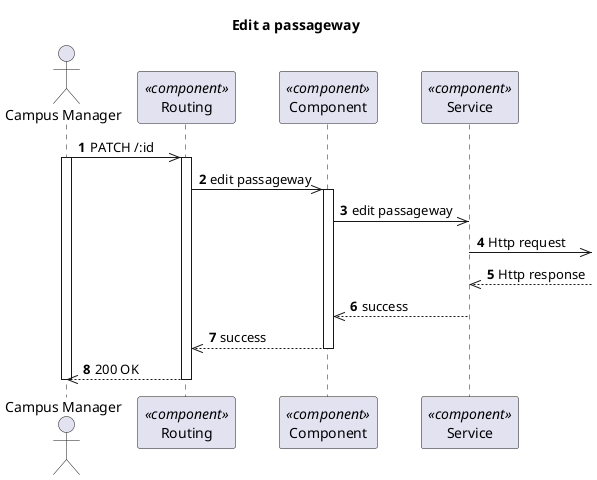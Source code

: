 @startuml Process View - Level 3 - Edit a passageway

autonumber
skinparam packageStyle rect

title Edit a passageway

actor "Campus Manager" as CM
participant "Routing" as routing <<component>>
participant "Component" as comp <<component>>
participant "Service" as service <<component>>


CM->> routing : PATCH /:id
activate CM
activate routing
routing ->> comp : edit passageway

activate comp
comp ->> service : edit passageway

service ->> : Http request
service <<-- : Http response

service -->> comp : success
deactivate service

comp -->> routing : success
deactivate comp

CM<<-- routing : 200 OK
deactivate routing
deactivate CM

@enduml